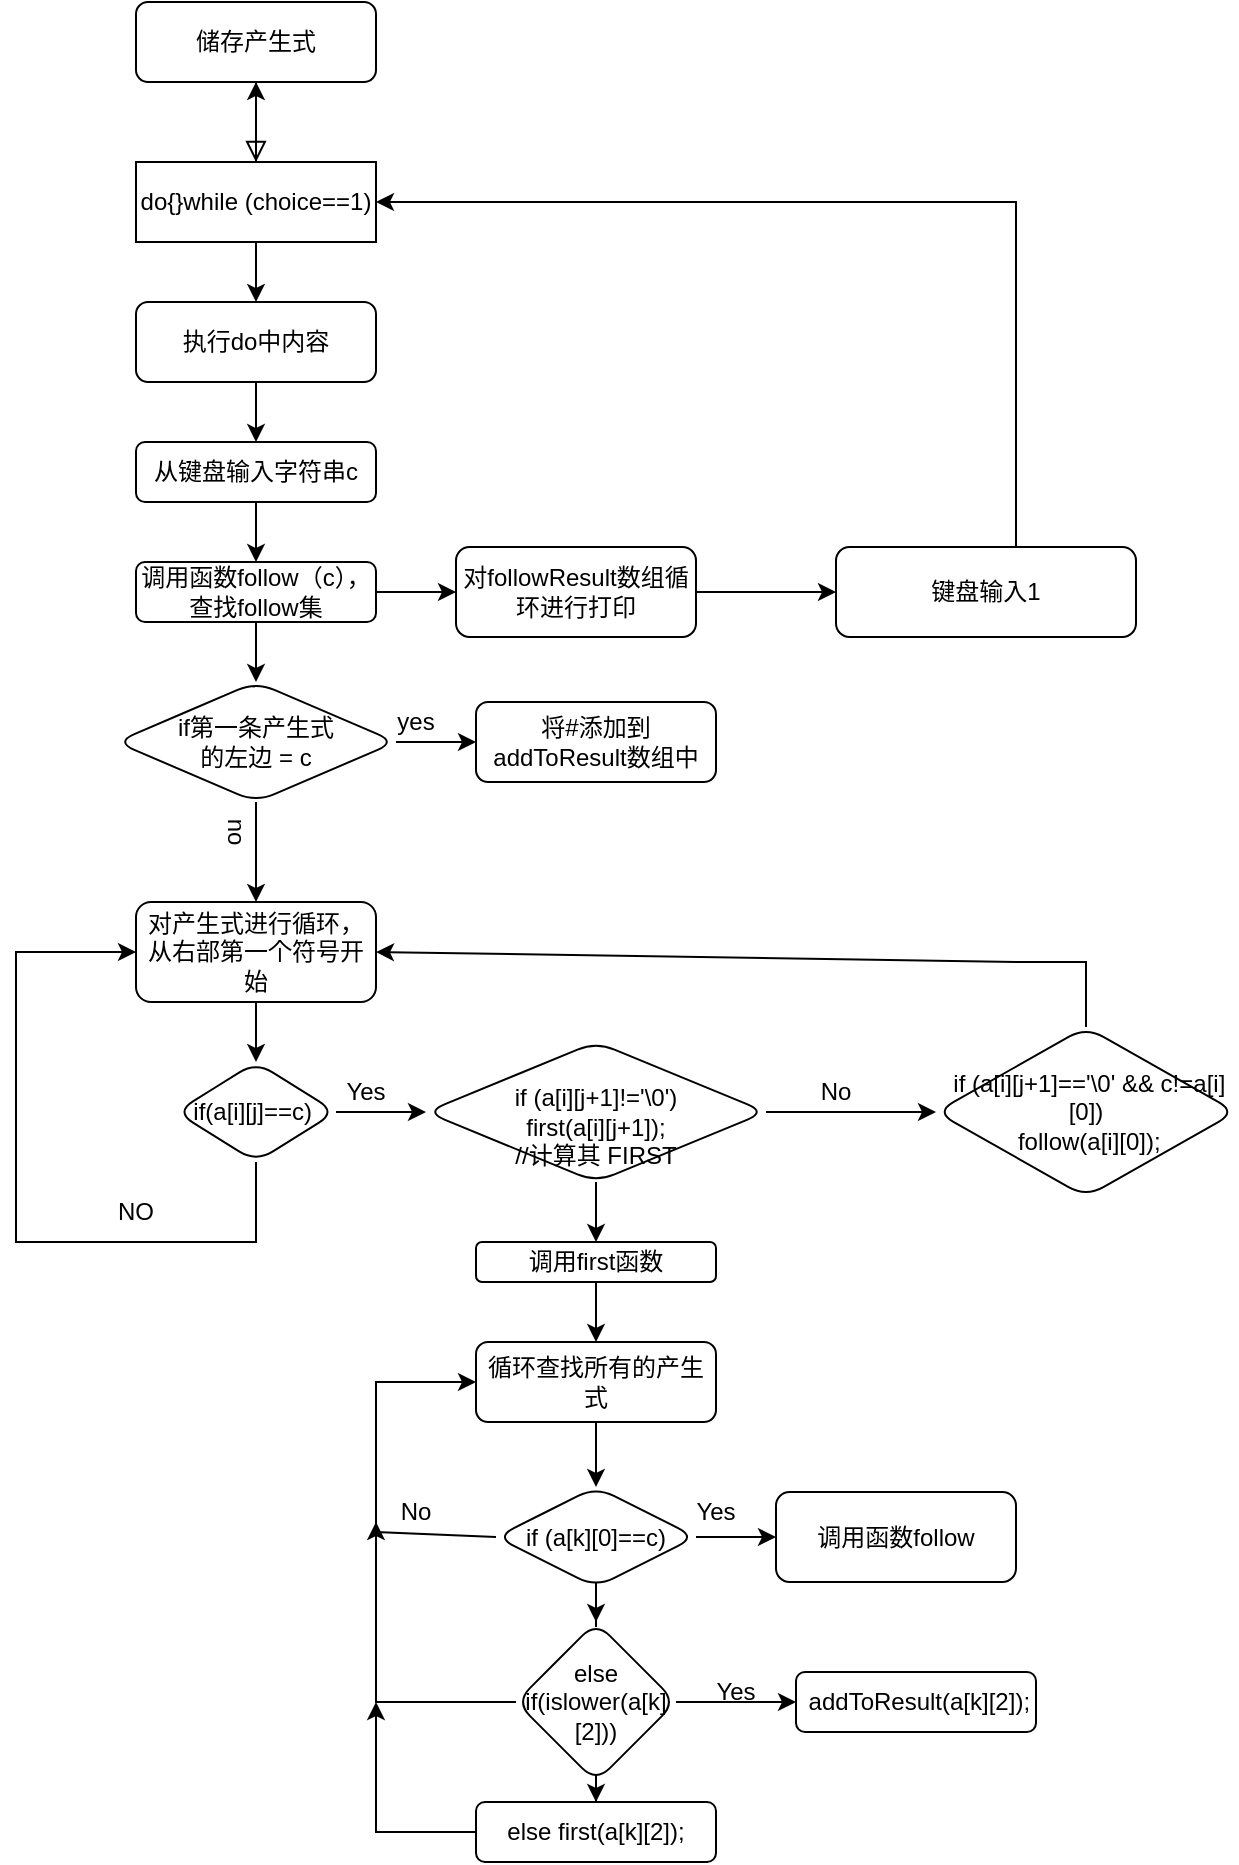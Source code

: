 <mxfile version="21.3.2" type="github">
  <diagram id="C5RBs43oDa-KdzZeNtuy" name="Page-1">
    <mxGraphModel dx="1059" dy="490" grid="1" gridSize="10" guides="1" tooltips="1" connect="1" arrows="1" fold="1" page="1" pageScale="1" pageWidth="827" pageHeight="1169" math="0" shadow="0">
      <root>
        <mxCell id="WIyWlLk6GJQsqaUBKTNV-0" />
        <mxCell id="WIyWlLk6GJQsqaUBKTNV-1" parent="WIyWlLk6GJQsqaUBKTNV-0" />
        <mxCell id="WIyWlLk6GJQsqaUBKTNV-2" value="" style="rounded=0;html=1;jettySize=auto;orthogonalLoop=1;fontSize=11;endArrow=block;endFill=0;endSize=8;strokeWidth=1;shadow=0;labelBackgroundColor=none;edgeStyle=orthogonalEdgeStyle;" parent="WIyWlLk6GJQsqaUBKTNV-1" source="WIyWlLk6GJQsqaUBKTNV-3" edge="1">
          <mxGeometry relative="1" as="geometry">
            <mxPoint x="220" y="180" as="targetPoint" />
          </mxGeometry>
        </mxCell>
        <mxCell id="WIyWlLk6GJQsqaUBKTNV-3" value="储存产生式" style="rounded=1;whiteSpace=wrap;html=1;fontSize=12;glass=0;strokeWidth=1;shadow=0;" parent="WIyWlLk6GJQsqaUBKTNV-1" vertex="1">
          <mxGeometry x="160" y="100" width="120" height="40" as="geometry" />
        </mxCell>
        <mxCell id="ALTtQVVANhEl2FJ-WK1p-1" value="" style="edgeStyle=orthogonalEdgeStyle;rounded=0;orthogonalLoop=1;jettySize=auto;html=1;" edge="1" parent="WIyWlLk6GJQsqaUBKTNV-1" source="ALTtQVVANhEl2FJ-WK1p-0" target="WIyWlLk6GJQsqaUBKTNV-3">
          <mxGeometry relative="1" as="geometry" />
        </mxCell>
        <mxCell id="ALTtQVVANhEl2FJ-WK1p-8" value="" style="edgeStyle=orthogonalEdgeStyle;rounded=0;orthogonalLoop=1;jettySize=auto;html=1;" edge="1" parent="WIyWlLk6GJQsqaUBKTNV-1" source="ALTtQVVANhEl2FJ-WK1p-0" target="ALTtQVVANhEl2FJ-WK1p-5">
          <mxGeometry relative="1" as="geometry" />
        </mxCell>
        <mxCell id="ALTtQVVANhEl2FJ-WK1p-0" value="do{}while (choice==1)" style="rounded=0;whiteSpace=wrap;html=1;" vertex="1" parent="WIyWlLk6GJQsqaUBKTNV-1">
          <mxGeometry x="160" y="180" width="120" height="40" as="geometry" />
        </mxCell>
        <mxCell id="ALTtQVVANhEl2FJ-WK1p-12" value="" style="edgeStyle=orthogonalEdgeStyle;rounded=0;orthogonalLoop=1;jettySize=auto;html=1;" edge="1" parent="WIyWlLk6GJQsqaUBKTNV-1" source="ALTtQVVANhEl2FJ-WK1p-5" target="ALTtQVVANhEl2FJ-WK1p-11">
          <mxGeometry relative="1" as="geometry" />
        </mxCell>
        <mxCell id="ALTtQVVANhEl2FJ-WK1p-5" value="执行do中内容" style="rounded=1;whiteSpace=wrap;html=1;" vertex="1" parent="WIyWlLk6GJQsqaUBKTNV-1">
          <mxGeometry x="160" y="250" width="120" height="40" as="geometry" />
        </mxCell>
        <mxCell id="ALTtQVVANhEl2FJ-WK1p-14" value="" style="edgeStyle=orthogonalEdgeStyle;rounded=0;orthogonalLoop=1;jettySize=auto;html=1;" edge="1" parent="WIyWlLk6GJQsqaUBKTNV-1" source="ALTtQVVANhEl2FJ-WK1p-11" target="ALTtQVVANhEl2FJ-WK1p-13">
          <mxGeometry relative="1" as="geometry" />
        </mxCell>
        <mxCell id="ALTtQVVANhEl2FJ-WK1p-11" value="从键盘输入字符串c" style="whiteSpace=wrap;html=1;rounded=1;" vertex="1" parent="WIyWlLk6GJQsqaUBKTNV-1">
          <mxGeometry x="160" y="320" width="120" height="30" as="geometry" />
        </mxCell>
        <mxCell id="ALTtQVVANhEl2FJ-WK1p-18" value="" style="edgeStyle=orthogonalEdgeStyle;rounded=0;orthogonalLoop=1;jettySize=auto;html=1;" edge="1" parent="WIyWlLk6GJQsqaUBKTNV-1" source="ALTtQVVANhEl2FJ-WK1p-13" target="ALTtQVVANhEl2FJ-WK1p-17">
          <mxGeometry relative="1" as="geometry" />
        </mxCell>
        <mxCell id="ALTtQVVANhEl2FJ-WK1p-81" value="" style="edgeStyle=orthogonalEdgeStyle;rounded=0;orthogonalLoop=1;jettySize=auto;html=1;" edge="1" parent="WIyWlLk6GJQsqaUBKTNV-1" source="ALTtQVVANhEl2FJ-WK1p-13" target="ALTtQVVANhEl2FJ-WK1p-80">
          <mxGeometry relative="1" as="geometry" />
        </mxCell>
        <mxCell id="ALTtQVVANhEl2FJ-WK1p-13" value="调用函数follow（c），查找follow集" style="whiteSpace=wrap;html=1;rounded=1;" vertex="1" parent="WIyWlLk6GJQsqaUBKTNV-1">
          <mxGeometry x="160" y="380" width="120" height="30" as="geometry" />
        </mxCell>
        <mxCell id="ALTtQVVANhEl2FJ-WK1p-22" value="" style="edgeStyle=orthogonalEdgeStyle;rounded=0;orthogonalLoop=1;jettySize=auto;html=1;" edge="1" parent="WIyWlLk6GJQsqaUBKTNV-1" source="ALTtQVVANhEl2FJ-WK1p-17" target="ALTtQVVANhEl2FJ-WK1p-19">
          <mxGeometry relative="1" as="geometry" />
        </mxCell>
        <mxCell id="ALTtQVVANhEl2FJ-WK1p-27" value="" style="edgeStyle=orthogonalEdgeStyle;rounded=0;orthogonalLoop=1;jettySize=auto;html=1;" edge="1" parent="WIyWlLk6GJQsqaUBKTNV-1" source="ALTtQVVANhEl2FJ-WK1p-17" target="ALTtQVVANhEl2FJ-WK1p-26">
          <mxGeometry relative="1" as="geometry" />
        </mxCell>
        <mxCell id="ALTtQVVANhEl2FJ-WK1p-17" value="if第一条产生式&lt;br&gt;的左边 = c" style="rhombus;whiteSpace=wrap;html=1;rounded=1;" vertex="1" parent="WIyWlLk6GJQsqaUBKTNV-1">
          <mxGeometry x="150" y="440" width="140" height="60" as="geometry" />
        </mxCell>
        <mxCell id="ALTtQVVANhEl2FJ-WK1p-19" value="将#添加到addToResult数组中" style="whiteSpace=wrap;html=1;rounded=1;" vertex="1" parent="WIyWlLk6GJQsqaUBKTNV-1">
          <mxGeometry x="330" y="450" width="120" height="40" as="geometry" />
        </mxCell>
        <mxCell id="ALTtQVVANhEl2FJ-WK1p-25" value="yes" style="text;html=1;strokeColor=none;fillColor=none;align=center;verticalAlign=middle;whiteSpace=wrap;rounded=0;" vertex="1" parent="WIyWlLk6GJQsqaUBKTNV-1">
          <mxGeometry x="270" y="450" width="60" height="20" as="geometry" />
        </mxCell>
        <mxCell id="ALTtQVVANhEl2FJ-WK1p-36" value="" style="edgeStyle=orthogonalEdgeStyle;rounded=0;orthogonalLoop=1;jettySize=auto;html=1;" edge="1" parent="WIyWlLk6GJQsqaUBKTNV-1" source="ALTtQVVANhEl2FJ-WK1p-26" target="ALTtQVVANhEl2FJ-WK1p-35">
          <mxGeometry relative="1" as="geometry" />
        </mxCell>
        <mxCell id="ALTtQVVANhEl2FJ-WK1p-26" value="对产生式进行循环，从右部第一个符号开始" style="whiteSpace=wrap;html=1;rounded=1;" vertex="1" parent="WIyWlLk6GJQsqaUBKTNV-1">
          <mxGeometry x="160" y="550" width="120" height="50" as="geometry" />
        </mxCell>
        <mxCell id="ALTtQVVANhEl2FJ-WK1p-28" value="no" style="text;html=1;strokeColor=none;fillColor=none;align=center;verticalAlign=middle;whiteSpace=wrap;rounded=0;rotation=90;" vertex="1" parent="WIyWlLk6GJQsqaUBKTNV-1">
          <mxGeometry x="180" y="500" width="60" height="30" as="geometry" />
        </mxCell>
        <mxCell id="ALTtQVVANhEl2FJ-WK1p-47" value="" style="edgeStyle=orthogonalEdgeStyle;rounded=0;orthogonalLoop=1;jettySize=auto;html=1;" edge="1" parent="WIyWlLk6GJQsqaUBKTNV-1" source="ALTtQVVANhEl2FJ-WK1p-35" target="ALTtQVVANhEl2FJ-WK1p-46">
          <mxGeometry relative="1" as="geometry" />
        </mxCell>
        <mxCell id="ALTtQVVANhEl2FJ-WK1p-35" value="if(a[i][j]==c)&amp;nbsp;" style="rhombus;whiteSpace=wrap;html=1;rounded=1;" vertex="1" parent="WIyWlLk6GJQsqaUBKTNV-1">
          <mxGeometry x="180" y="630" width="80" height="50" as="geometry" />
        </mxCell>
        <mxCell id="ALTtQVVANhEl2FJ-WK1p-40" value="" style="endArrow=classic;html=1;rounded=0;exitX=0.5;exitY=1;exitDx=0;exitDy=0;entryX=0;entryY=0.5;entryDx=0;entryDy=0;" edge="1" parent="WIyWlLk6GJQsqaUBKTNV-1" source="ALTtQVVANhEl2FJ-WK1p-35" target="ALTtQVVANhEl2FJ-WK1p-26">
          <mxGeometry width="50" height="50" relative="1" as="geometry">
            <mxPoint x="60" y="520" as="sourcePoint" />
            <mxPoint x="150" y="580" as="targetPoint" />
            <Array as="points">
              <mxPoint x="220" y="720" />
              <mxPoint x="150" y="720" />
              <mxPoint x="100" y="720" />
              <mxPoint x="100" y="680" />
              <mxPoint x="100" y="640" />
              <mxPoint x="100" y="575" />
            </Array>
          </mxGeometry>
        </mxCell>
        <mxCell id="ALTtQVVANhEl2FJ-WK1p-41" value="NO&lt;br&gt;" style="text;html=1;strokeColor=none;fillColor=none;align=center;verticalAlign=middle;whiteSpace=wrap;rounded=0;" vertex="1" parent="WIyWlLk6GJQsqaUBKTNV-1">
          <mxGeometry x="130" y="690" width="60" height="30" as="geometry" />
        </mxCell>
        <mxCell id="ALTtQVVANhEl2FJ-WK1p-50" value="" style="edgeStyle=orthogonalEdgeStyle;rounded=0;orthogonalLoop=1;jettySize=auto;html=1;" edge="1" parent="WIyWlLk6GJQsqaUBKTNV-1" source="ALTtQVVANhEl2FJ-WK1p-46" target="ALTtQVVANhEl2FJ-WK1p-49">
          <mxGeometry relative="1" as="geometry" />
        </mxCell>
        <mxCell id="ALTtQVVANhEl2FJ-WK1p-55" value="" style="edgeStyle=orthogonalEdgeStyle;rounded=0;orthogonalLoop=1;jettySize=auto;html=1;" edge="1" parent="WIyWlLk6GJQsqaUBKTNV-1" source="ALTtQVVANhEl2FJ-WK1p-46" target="ALTtQVVANhEl2FJ-WK1p-54">
          <mxGeometry relative="1" as="geometry" />
        </mxCell>
        <mxCell id="ALTtQVVANhEl2FJ-WK1p-46" value="&lt;br&gt; if (a[i][j+1]!=&#39;\0&#39;) &lt;br&gt;first(a[i][j+1]); &lt;br&gt;//计算其 FIRST &lt;br&gt;" style="rhombus;whiteSpace=wrap;html=1;rounded=1;" vertex="1" parent="WIyWlLk6GJQsqaUBKTNV-1">
          <mxGeometry x="305" y="620" width="170" height="70" as="geometry" />
        </mxCell>
        <mxCell id="ALTtQVVANhEl2FJ-WK1p-48" value="Yes" style="text;html=1;strokeColor=none;fillColor=none;align=center;verticalAlign=middle;whiteSpace=wrap;rounded=0;" vertex="1" parent="WIyWlLk6GJQsqaUBKTNV-1">
          <mxGeometry x="245" y="630" width="60" height="30" as="geometry" />
        </mxCell>
        <mxCell id="ALTtQVVANhEl2FJ-WK1p-49" value="&amp;nbsp;if (a[i][j+1]==&#39;\0&#39; &amp;amp;&amp;amp; c!=a[i][0])&lt;br&gt;&amp;nbsp;follow(a[i][0]);" style="rhombus;whiteSpace=wrap;html=1;rounded=1;" vertex="1" parent="WIyWlLk6GJQsqaUBKTNV-1">
          <mxGeometry x="560" y="612.5" width="150" height="85" as="geometry" />
        </mxCell>
        <mxCell id="ALTtQVVANhEl2FJ-WK1p-51" value="No" style="text;html=1;strokeColor=none;fillColor=none;align=center;verticalAlign=middle;whiteSpace=wrap;rounded=0;" vertex="1" parent="WIyWlLk6GJQsqaUBKTNV-1">
          <mxGeometry x="480" y="630" width="60" height="30" as="geometry" />
        </mxCell>
        <mxCell id="ALTtQVVANhEl2FJ-WK1p-52" value="" style="endArrow=classic;html=1;rounded=0;exitX=0.5;exitY=0;exitDx=0;exitDy=0;entryX=1;entryY=0.5;entryDx=0;entryDy=0;" edge="1" parent="WIyWlLk6GJQsqaUBKTNV-1" source="ALTtQVVANhEl2FJ-WK1p-49" target="ALTtQVVANhEl2FJ-WK1p-26">
          <mxGeometry width="50" height="50" relative="1" as="geometry">
            <mxPoint x="640" y="550" as="sourcePoint" />
            <mxPoint x="635" y="560" as="targetPoint" />
            <Array as="points">
              <mxPoint x="635" y="580" />
              <mxPoint x="600" y="580" />
            </Array>
          </mxGeometry>
        </mxCell>
        <mxCell id="ALTtQVVANhEl2FJ-WK1p-57" value="" style="edgeStyle=orthogonalEdgeStyle;rounded=0;orthogonalLoop=1;jettySize=auto;html=1;" edge="1" parent="WIyWlLk6GJQsqaUBKTNV-1" source="ALTtQVVANhEl2FJ-WK1p-54" target="ALTtQVVANhEl2FJ-WK1p-56">
          <mxGeometry relative="1" as="geometry" />
        </mxCell>
        <mxCell id="ALTtQVVANhEl2FJ-WK1p-54" value="调用first函数" style="whiteSpace=wrap;html=1;rounded=1;" vertex="1" parent="WIyWlLk6GJQsqaUBKTNV-1">
          <mxGeometry x="330" y="720" width="120" height="20" as="geometry" />
        </mxCell>
        <mxCell id="ALTtQVVANhEl2FJ-WK1p-59" value="" style="edgeStyle=orthogonalEdgeStyle;rounded=0;orthogonalLoop=1;jettySize=auto;html=1;" edge="1" parent="WIyWlLk6GJQsqaUBKTNV-1" source="ALTtQVVANhEl2FJ-WK1p-56" target="ALTtQVVANhEl2FJ-WK1p-58">
          <mxGeometry relative="1" as="geometry" />
        </mxCell>
        <mxCell id="ALTtQVVANhEl2FJ-WK1p-56" value="循环查找所有的产生式" style="whiteSpace=wrap;html=1;rounded=1;" vertex="1" parent="WIyWlLk6GJQsqaUBKTNV-1">
          <mxGeometry x="330" y="770" width="120" height="40" as="geometry" />
        </mxCell>
        <mxCell id="ALTtQVVANhEl2FJ-WK1p-64" value="" style="edgeStyle=orthogonalEdgeStyle;rounded=0;orthogonalLoop=1;jettySize=auto;html=1;" edge="1" parent="WIyWlLk6GJQsqaUBKTNV-1" source="ALTtQVVANhEl2FJ-WK1p-58" target="ALTtQVVANhEl2FJ-WK1p-63">
          <mxGeometry relative="1" as="geometry" />
        </mxCell>
        <mxCell id="ALTtQVVANhEl2FJ-WK1p-69" value="" style="edgeStyle=orthogonalEdgeStyle;rounded=0;orthogonalLoop=1;jettySize=auto;html=1;" edge="1" parent="WIyWlLk6GJQsqaUBKTNV-1" source="ALTtQVVANhEl2FJ-WK1p-58" target="ALTtQVVANhEl2FJ-WK1p-68">
          <mxGeometry relative="1" as="geometry" />
        </mxCell>
        <mxCell id="ALTtQVVANhEl2FJ-WK1p-58" value="if (a[k][0]==c)" style="rhombus;whiteSpace=wrap;html=1;rounded=1;" vertex="1" parent="WIyWlLk6GJQsqaUBKTNV-1">
          <mxGeometry x="340" y="842.5" width="100" height="50" as="geometry" />
        </mxCell>
        <mxCell id="ALTtQVVANhEl2FJ-WK1p-61" value="" style="endArrow=classic;html=1;rounded=0;entryX=0;entryY=0.5;entryDx=0;entryDy=0;exitX=0;exitY=0.5;exitDx=0;exitDy=0;" edge="1" parent="WIyWlLk6GJQsqaUBKTNV-1" source="ALTtQVVANhEl2FJ-WK1p-58" target="ALTtQVVANhEl2FJ-WK1p-56">
          <mxGeometry width="50" height="50" relative="1" as="geometry">
            <mxPoint x="280" y="870" as="sourcePoint" />
            <mxPoint x="280" y="790" as="targetPoint" />
            <Array as="points">
              <mxPoint x="280" y="865" />
              <mxPoint x="280" y="790" />
            </Array>
          </mxGeometry>
        </mxCell>
        <mxCell id="ALTtQVVANhEl2FJ-WK1p-62" value="No" style="text;strokeColor=none;align=center;fillColor=none;html=1;verticalAlign=middle;whiteSpace=wrap;rounded=0;" vertex="1" parent="WIyWlLk6GJQsqaUBKTNV-1">
          <mxGeometry x="270" y="840" width="60" height="30" as="geometry" />
        </mxCell>
        <mxCell id="ALTtQVVANhEl2FJ-WK1p-63" value="调用函数follow" style="whiteSpace=wrap;html=1;rounded=1;" vertex="1" parent="WIyWlLk6GJQsqaUBKTNV-1">
          <mxGeometry x="480" y="845" width="120" height="45" as="geometry" />
        </mxCell>
        <mxCell id="ALTtQVVANhEl2FJ-WK1p-65" value="Yes" style="text;strokeColor=none;align=center;fillColor=none;html=1;verticalAlign=middle;whiteSpace=wrap;rounded=0;" vertex="1" parent="WIyWlLk6GJQsqaUBKTNV-1">
          <mxGeometry x="420" y="840" width="60" height="30" as="geometry" />
        </mxCell>
        <mxCell id="ALTtQVVANhEl2FJ-WK1p-73" value="" style="edgeStyle=orthogonalEdgeStyle;rounded=0;orthogonalLoop=1;jettySize=auto;html=1;" edge="1" parent="WIyWlLk6GJQsqaUBKTNV-1" source="ALTtQVVANhEl2FJ-WK1p-68" target="ALTtQVVANhEl2FJ-WK1p-72">
          <mxGeometry relative="1" as="geometry" />
        </mxCell>
        <mxCell id="ALTtQVVANhEl2FJ-WK1p-78" value="" style="edgeStyle=orthogonalEdgeStyle;rounded=0;orthogonalLoop=1;jettySize=auto;html=1;" edge="1" parent="WIyWlLk6GJQsqaUBKTNV-1" source="ALTtQVVANhEl2FJ-WK1p-68" target="ALTtQVVANhEl2FJ-WK1p-77">
          <mxGeometry relative="1" as="geometry" />
        </mxCell>
        <mxCell id="ALTtQVVANhEl2FJ-WK1p-68" value="else if(islower(a[k][2]))" style="rhombus;whiteSpace=wrap;html=1;rounded=1;" vertex="1" parent="WIyWlLk6GJQsqaUBKTNV-1">
          <mxGeometry x="350" y="910" width="80" height="80" as="geometry" />
        </mxCell>
        <mxCell id="ALTtQVVANhEl2FJ-WK1p-70" value="" style="endArrow=classic;html=1;rounded=0;exitX=0;exitY=0.5;exitDx=0;exitDy=0;" edge="1" parent="WIyWlLk6GJQsqaUBKTNV-1" source="ALTtQVVANhEl2FJ-WK1p-68">
          <mxGeometry width="50" height="50" relative="1" as="geometry">
            <mxPoint x="230" y="910" as="sourcePoint" />
            <mxPoint x="280" y="860" as="targetPoint" />
            <Array as="points">
              <mxPoint x="280" y="950" />
            </Array>
          </mxGeometry>
        </mxCell>
        <mxCell id="ALTtQVVANhEl2FJ-WK1p-72" value="&amp;nbsp;addToResult(a[k][2]);" style="whiteSpace=wrap;html=1;rounded=1;" vertex="1" parent="WIyWlLk6GJQsqaUBKTNV-1">
          <mxGeometry x="490" y="935" width="120" height="30" as="geometry" />
        </mxCell>
        <mxCell id="ALTtQVVANhEl2FJ-WK1p-74" value="Yes" style="text;strokeColor=none;align=center;fillColor=none;html=1;verticalAlign=middle;whiteSpace=wrap;rounded=0;" vertex="1" parent="WIyWlLk6GJQsqaUBKTNV-1">
          <mxGeometry x="430" y="930" width="60" height="30" as="geometry" />
        </mxCell>
        <mxCell id="ALTtQVVANhEl2FJ-WK1p-77" value="else first(a[k][2]);" style="whiteSpace=wrap;html=1;rounded=1;" vertex="1" parent="WIyWlLk6GJQsqaUBKTNV-1">
          <mxGeometry x="330" y="1000" width="120" height="30" as="geometry" />
        </mxCell>
        <mxCell id="ALTtQVVANhEl2FJ-WK1p-79" value="" style="endArrow=classic;html=1;rounded=0;exitX=0;exitY=0.5;exitDx=0;exitDy=0;" edge="1" parent="WIyWlLk6GJQsqaUBKTNV-1" source="ALTtQVVANhEl2FJ-WK1p-77">
          <mxGeometry width="50" height="50" relative="1" as="geometry">
            <mxPoint x="230" y="1000" as="sourcePoint" />
            <mxPoint x="280" y="950" as="targetPoint" />
            <Array as="points">
              <mxPoint x="280" y="1015" />
            </Array>
          </mxGeometry>
        </mxCell>
        <mxCell id="ALTtQVVANhEl2FJ-WK1p-83" value="" style="edgeStyle=orthogonalEdgeStyle;rounded=0;orthogonalLoop=1;jettySize=auto;html=1;" edge="1" parent="WIyWlLk6GJQsqaUBKTNV-1" source="ALTtQVVANhEl2FJ-WK1p-80" target="ALTtQVVANhEl2FJ-WK1p-82">
          <mxGeometry relative="1" as="geometry" />
        </mxCell>
        <mxCell id="ALTtQVVANhEl2FJ-WK1p-80" value="对followResult数组循环进行打印" style="whiteSpace=wrap;html=1;rounded=1;" vertex="1" parent="WIyWlLk6GJQsqaUBKTNV-1">
          <mxGeometry x="320" y="372.5" width="120" height="45" as="geometry" />
        </mxCell>
        <mxCell id="ALTtQVVANhEl2FJ-WK1p-82" value="键盘输入1" style="whiteSpace=wrap;html=1;rounded=1;" vertex="1" parent="WIyWlLk6GJQsqaUBKTNV-1">
          <mxGeometry x="510" y="372.5" width="150" height="45" as="geometry" />
        </mxCell>
        <mxCell id="ALTtQVVANhEl2FJ-WK1p-84" value="" style="endArrow=classic;html=1;rounded=0;entryX=1;entryY=0.5;entryDx=0;entryDy=0;" edge="1" parent="WIyWlLk6GJQsqaUBKTNV-1" target="ALTtQVVANhEl2FJ-WK1p-0">
          <mxGeometry width="50" height="50" relative="1" as="geometry">
            <mxPoint x="600" y="372.5" as="sourcePoint" />
            <mxPoint x="650" y="322.5" as="targetPoint" />
            <Array as="points">
              <mxPoint x="600" y="200" />
            </Array>
          </mxGeometry>
        </mxCell>
      </root>
    </mxGraphModel>
  </diagram>
</mxfile>
